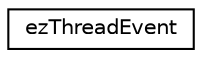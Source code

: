 digraph "Graphical Class Hierarchy"
{
 // LATEX_PDF_SIZE
  edge [fontname="Helvetica",fontsize="10",labelfontname="Helvetica",labelfontsize="10"];
  node [fontname="Helvetica",fontsize="10",shape=record];
  rankdir="LR";
  Node0 [label="ezThreadEvent",height=0.2,width=0.4,color="black", fillcolor="white", style="filled",URL="$df/d87/structez_thread_event.htm",tooltip=" "];
}
